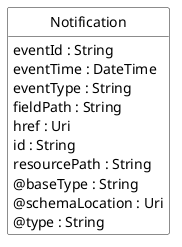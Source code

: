 @startuml
hide circle
hide methods
hide stereotype
show <<Enumeration>> stereotype
skinparam class {
   BackgroundColor<<Enumeration>> #E6F5F7
   BackgroundColor<<Ref>> #FFFFE0
   BackgroundColor<<Pivot>> #FFFFFFF
   BackgroundColor<<SimpleType>> #E2F0DA
   BackgroundColor #FCF2E3
}

class Notification <<Pivot>> {
    eventId : String
    eventTime : DateTime
    eventType : String
    fieldPath : String
    href : Uri
    id : String
    resourcePath : String
    @baseType : String
    @schemaLocation : Uri
    @type : String
}


@enduml